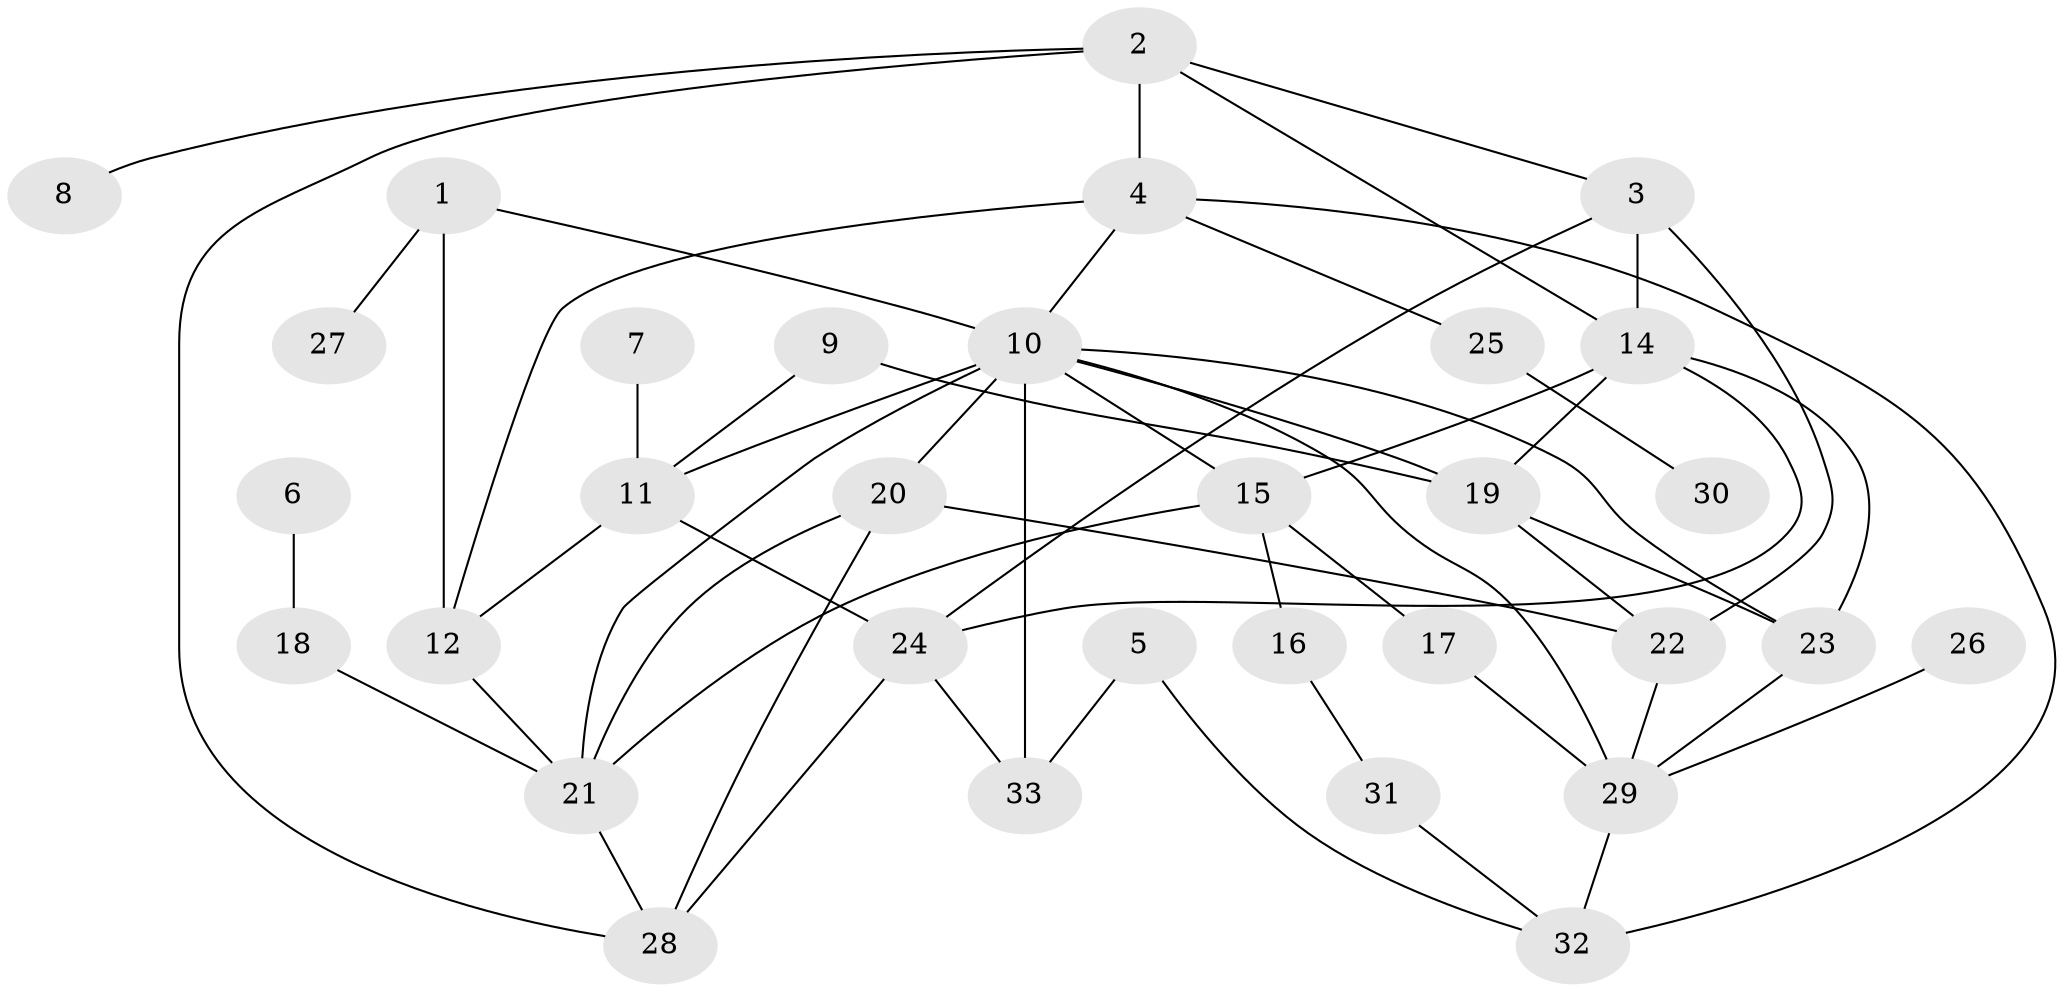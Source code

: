 // original degree distribution, {1: 0.13636363636363635, 5: 0.07575757575757576, 6: 0.045454545454545456, 3: 0.3181818181818182, 2: 0.2878787878787879, 4: 0.10606060606060606, 7: 0.015151515151515152, 0: 0.015151515151515152}
// Generated by graph-tools (version 1.1) at 2025/35/03/04/25 23:35:53]
// undirected, 32 vertices, 56 edges
graph export_dot {
  node [color=gray90,style=filled];
  1;
  2;
  3;
  4;
  5;
  6;
  7;
  8;
  9;
  10;
  11;
  12;
  14;
  15;
  16;
  17;
  18;
  19;
  20;
  21;
  22;
  23;
  24;
  25;
  26;
  27;
  28;
  29;
  30;
  31;
  32;
  33;
  1 -- 10 [weight=1.0];
  1 -- 12 [weight=1.0];
  1 -- 27 [weight=1.0];
  2 -- 3 [weight=1.0];
  2 -- 4 [weight=1.0];
  2 -- 8 [weight=1.0];
  2 -- 14 [weight=1.0];
  2 -- 28 [weight=1.0];
  3 -- 14 [weight=2.0];
  3 -- 22 [weight=2.0];
  3 -- 24 [weight=1.0];
  4 -- 10 [weight=1.0];
  4 -- 12 [weight=1.0];
  4 -- 25 [weight=1.0];
  4 -- 32 [weight=1.0];
  5 -- 32 [weight=1.0];
  5 -- 33 [weight=1.0];
  6 -- 18 [weight=1.0];
  7 -- 11 [weight=1.0];
  9 -- 11 [weight=1.0];
  9 -- 19 [weight=1.0];
  10 -- 11 [weight=1.0];
  10 -- 15 [weight=1.0];
  10 -- 19 [weight=1.0];
  10 -- 20 [weight=1.0];
  10 -- 21 [weight=1.0];
  10 -- 23 [weight=1.0];
  10 -- 29 [weight=1.0];
  10 -- 33 [weight=1.0];
  11 -- 12 [weight=1.0];
  11 -- 24 [weight=1.0];
  12 -- 21 [weight=1.0];
  14 -- 15 [weight=1.0];
  14 -- 19 [weight=1.0];
  14 -- 23 [weight=1.0];
  14 -- 24 [weight=1.0];
  15 -- 16 [weight=1.0];
  15 -- 17 [weight=1.0];
  15 -- 21 [weight=1.0];
  16 -- 31 [weight=1.0];
  17 -- 29 [weight=1.0];
  18 -- 21 [weight=1.0];
  19 -- 22 [weight=2.0];
  19 -- 23 [weight=1.0];
  20 -- 21 [weight=1.0];
  20 -- 22 [weight=1.0];
  20 -- 28 [weight=1.0];
  21 -- 28 [weight=1.0];
  22 -- 29 [weight=1.0];
  23 -- 29 [weight=1.0];
  24 -- 28 [weight=1.0];
  24 -- 33 [weight=1.0];
  25 -- 30 [weight=2.0];
  26 -- 29 [weight=1.0];
  29 -- 32 [weight=1.0];
  31 -- 32 [weight=1.0];
}
